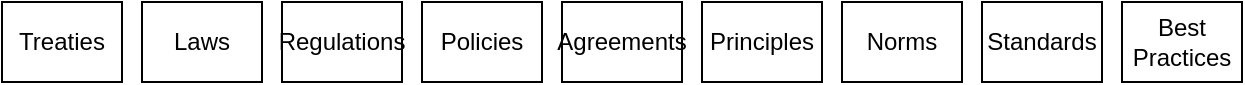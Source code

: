<mxfile version="20.3.0" type="device"><diagram id="ZEJIbC8IwwOmy-iRFbjG" name="Obligation Types"><mxGraphModel dx="1106" dy="784" grid="1" gridSize="10" guides="1" tooltips="1" connect="1" arrows="1" fold="1" page="1" pageScale="1" pageWidth="827" pageHeight="1169" math="0" shadow="0"><root><mxCell id="0"/><mxCell id="1" parent="0"/><mxCell id="-ToiVgHViTv0M79rBWED-1" value="Laws" style="rounded=0;whiteSpace=wrap;html=1;" parent="1" vertex="1"><mxGeometry x="150" y="120" width="60" height="40" as="geometry"/></mxCell><mxCell id="-ToiVgHViTv0M79rBWED-2" value="Norms" style="rounded=0;whiteSpace=wrap;html=1;" parent="1" vertex="1"><mxGeometry x="500" y="120" width="60" height="40" as="geometry"/></mxCell><mxCell id="-ToiVgHViTv0M79rBWED-3" value="Standards" style="rounded=0;whiteSpace=wrap;html=1;" parent="1" vertex="1"><mxGeometry x="570" y="120" width="60" height="40" as="geometry"/></mxCell><mxCell id="-ToiVgHViTv0M79rBWED-4" value="Treaties" style="rounded=0;whiteSpace=wrap;html=1;" parent="1" vertex="1"><mxGeometry x="80" y="120" width="60" height="40" as="geometry"/></mxCell><mxCell id="-ToiVgHViTv0M79rBWED-5" value="Regulations" style="rounded=0;whiteSpace=wrap;html=1;" parent="1" vertex="1"><mxGeometry x="220" y="120" width="60" height="40" as="geometry"/></mxCell><mxCell id="-ToiVgHViTv0M79rBWED-6" value="Policies" style="rounded=0;whiteSpace=wrap;html=1;" parent="1" vertex="1"><mxGeometry x="290" y="120" width="60" height="40" as="geometry"/></mxCell><mxCell id="-ToiVgHViTv0M79rBWED-7" value="Principles" style="rounded=0;whiteSpace=wrap;html=1;" parent="1" vertex="1"><mxGeometry x="430" y="120" width="60" height="40" as="geometry"/></mxCell><mxCell id="-ToiVgHViTv0M79rBWED-8" value="Best Practices" style="rounded=0;whiteSpace=wrap;html=1;" parent="1" vertex="1"><mxGeometry x="640" y="120" width="60" height="40" as="geometry"/></mxCell><mxCell id="-ToiVgHViTv0M79rBWED-9" value="Agreements" style="rounded=0;whiteSpace=wrap;html=1;" parent="1" vertex="1"><mxGeometry x="360" y="120" width="60" height="40" as="geometry"/></mxCell></root></mxGraphModel></diagram></mxfile>